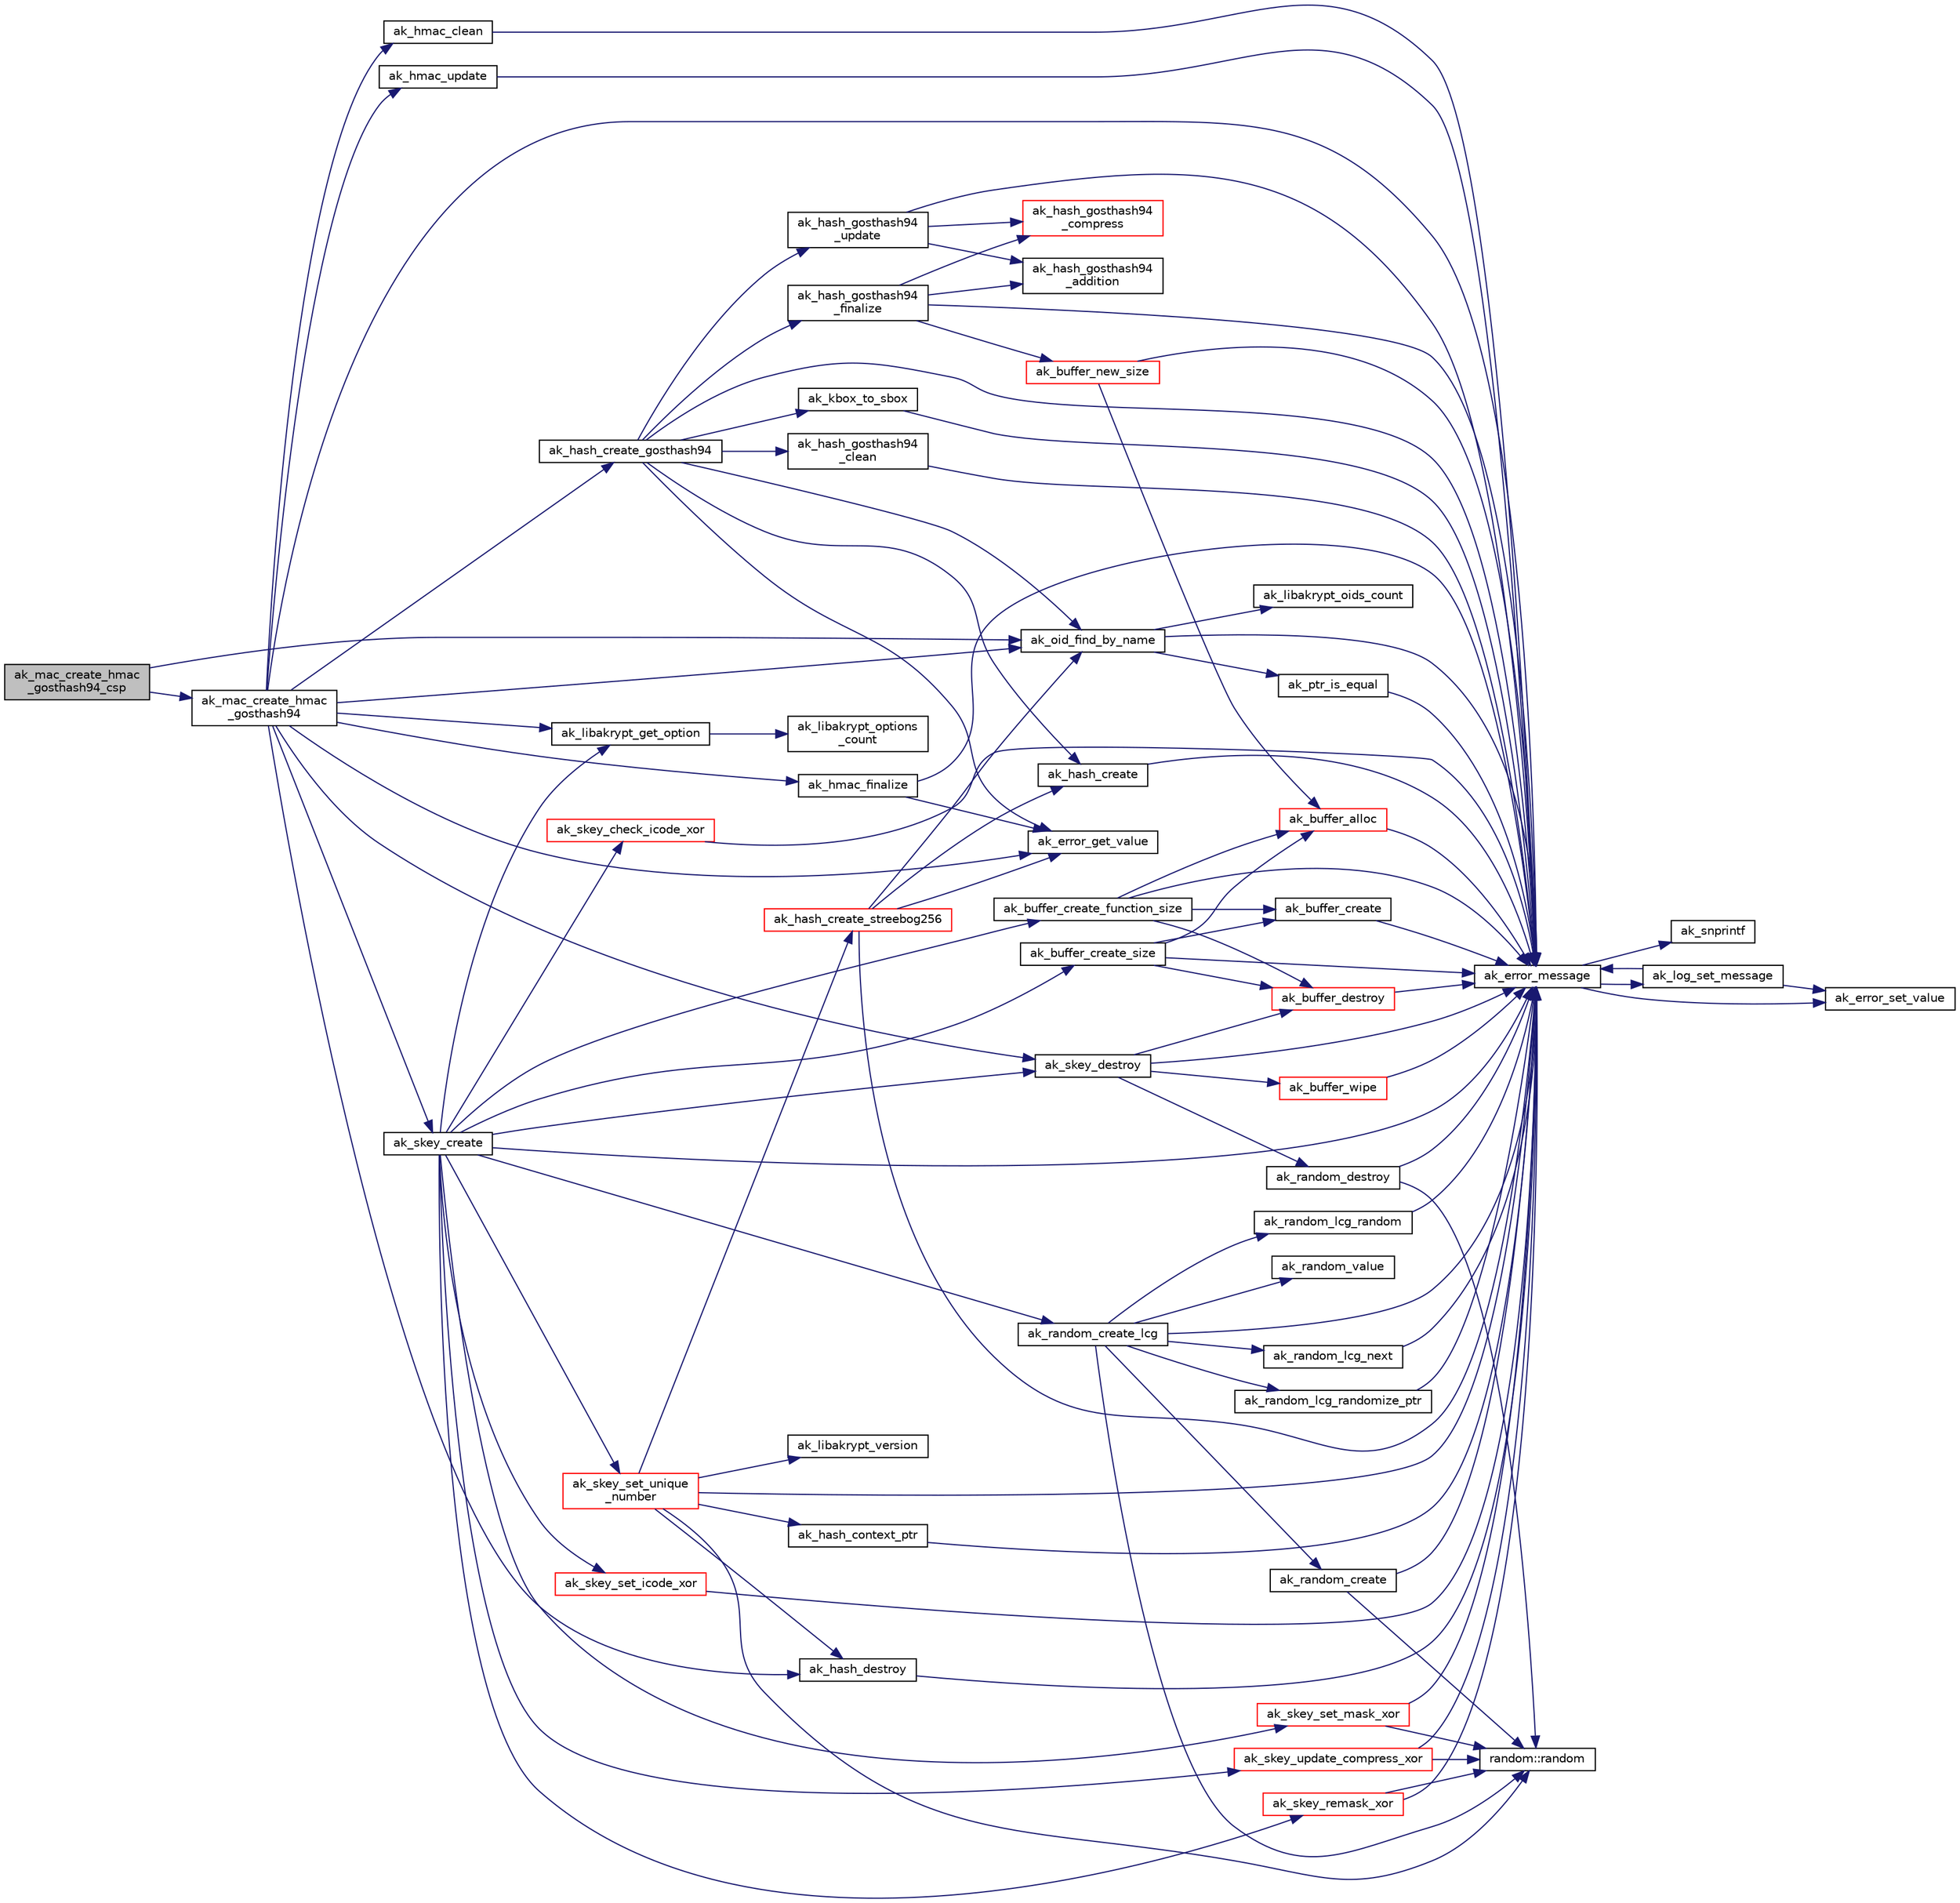 digraph "ak_mac_create_hmac_gosthash94_csp"
{
  edge [fontname="Helvetica",fontsize="10",labelfontname="Helvetica",labelfontsize="10"];
  node [fontname="Helvetica",fontsize="10",shape=record];
  rankdir="LR";
  Node1 [label="ak_mac_create_hmac\l_gosthash94_csp",height=0.2,width=0.4,color="black", fillcolor="grey75", style="filled", fontcolor="black"];
  Node1 -> Node2 [color="midnightblue",fontsize="10",style="solid",fontname="Helvetica"];
  Node2 [label="ak_mac_create_hmac\l_gosthash94",height=0.2,width=0.4,color="black", fillcolor="white", style="filled",URL="$ak__hmac_8c.html#a37c2cd18b63eec26f88edece7a703cd3",tooltip="Инициализация ключа алгоритма выработки имитовставки hmac на основе gosthash94. "];
  Node2 -> Node3 [color="midnightblue",fontsize="10",style="solid",fontname="Helvetica"];
  Node3 [label="ak_hash_create_gosthash94",height=0.2,width=0.4,color="black", fillcolor="white", style="filled",URL="$ak__gosthash_8c.html#a8821cbb8ca829cd670b98c8fe95e2e78",tooltip="Инициализация контекста функции бесключевого хеширования ГОСТ Р 34.11-94. "];
  Node3 -> Node4 [color="midnightblue",fontsize="10",style="solid",fontname="Helvetica"];
  Node4 [label="ak_error_message",height=0.2,width=0.4,color="black", fillcolor="white", style="filled",URL="$ak__log_8c.html#a80a4822cbd184b3cbcc43096126eb52b",tooltip="Вывод сообщений о возникшей в процессе выполнения ошибке. "];
  Node4 -> Node5 [color="midnightblue",fontsize="10",style="solid",fontname="Helvetica"];
  Node5 [label="ak_snprintf",height=0.2,width=0.4,color="black", fillcolor="white", style="filled",URL="$ak__log_8c.html#a129225cc1640b6773cf0a7d629f0dca6",tooltip="Обобщенная реализация функции snprintf для различных компиляторов. "];
  Node4 -> Node6 [color="midnightblue",fontsize="10",style="solid",fontname="Helvetica"];
  Node6 [label="ak_log_set_message",height=0.2,width=0.4,color="black", fillcolor="white", style="filled",URL="$ak__log_8c.html#a25eff854c3f398d72791d04662d0978a",tooltip="Прямой вывод сообщения аудита. "];
  Node6 -> Node7 [color="midnightblue",fontsize="10",style="solid",fontname="Helvetica"];
  Node7 [label="ak_error_set_value",height=0.2,width=0.4,color="black", fillcolor="white", style="filled",URL="$ak__log_8c.html#a700e68d9e88d81489869ba269af25c7b",tooltip="Функция устанавливает значение переменной, хранящей ошибку выполнения программы. "];
  Node6 -> Node4 [color="midnightblue",fontsize="10",style="solid",fontname="Helvetica"];
  Node4 -> Node7 [color="midnightblue",fontsize="10",style="solid",fontname="Helvetica"];
  Node3 -> Node8 [color="midnightblue",fontsize="10",style="solid",fontname="Helvetica"];
  Node8 [label="ak_hash_create",height=0.2,width=0.4,color="black", fillcolor="white", style="filled",URL="$ak__hash_8c.html#a8c7568f76446f2eeb5017fdae910fc35",tooltip="Инициализация контекста функции хеширования. "];
  Node8 -> Node4 [color="midnightblue",fontsize="10",style="solid",fontname="Helvetica"];
  Node3 -> Node9 [color="midnightblue",fontsize="10",style="solid",fontname="Helvetica"];
  Node9 [label="ak_kbox_to_sbox",height=0.2,width=0.4,color="black", fillcolor="white", style="filled",URL="$ak__gosthash_8c.html#a18b97e1e9d7d322429bd50f0b72bc04d",tooltip="Преобразование перестановок. "];
  Node9 -> Node4 [color="midnightblue",fontsize="10",style="solid",fontname="Helvetica"];
  Node3 -> Node10 [color="midnightblue",fontsize="10",style="solid",fontname="Helvetica"];
  Node10 [label="ak_oid_find_by_name",height=0.2,width=0.4,color="black", fillcolor="white", style="filled",URL="$ak__oid_8c.html#a54ed66e94caacfda6aed38210b6b6443",tooltip="Поиск OID его имени. "];
  Node10 -> Node4 [color="midnightblue",fontsize="10",style="solid",fontname="Helvetica"];
  Node10 -> Node11 [color="midnightblue",fontsize="10",style="solid",fontname="Helvetica"];
  Node11 [label="ak_ptr_is_equal",height=0.2,width=0.4,color="black", fillcolor="white", style="filled",URL="$ak__tools_8c.html#aad0f57a8872509185b031a4dca334f98",tooltip="Сравнение двух областей памяти. "];
  Node11 -> Node4 [color="midnightblue",fontsize="10",style="solid",fontname="Helvetica"];
  Node10 -> Node12 [color="midnightblue",fontsize="10",style="solid",fontname="Helvetica"];
  Node12 [label="ak_libakrypt_oids_count",height=0.2,width=0.4,color="black", fillcolor="white", style="filled",URL="$ak__oid_8c.html#a40c98c3dad257cd9a3b3a3ce42eab77c",tooltip="Получение количества доступных OID библиотеки. "];
  Node3 -> Node13 [color="midnightblue",fontsize="10",style="solid",fontname="Helvetica"];
  Node13 [label="ak_error_get_value",height=0.2,width=0.4,color="black", fillcolor="white", style="filled",URL="$ak__log_8c.html#aa0cdd429c558ca0448ce3a8e9529e920",tooltip="Функция возвращает код последней ошибки выполнения программы. "];
  Node3 -> Node14 [color="midnightblue",fontsize="10",style="solid",fontname="Helvetica"];
  Node14 [label="ak_hash_gosthash94\l_clean",height=0.2,width=0.4,color="black", fillcolor="white", style="filled",URL="$ak__gosthash_8c.html#abdc55a1f673fbef26d959e6c04d4227a"];
  Node14 -> Node4 [color="midnightblue",fontsize="10",style="solid",fontname="Helvetica"];
  Node3 -> Node15 [color="midnightblue",fontsize="10",style="solid",fontname="Helvetica"];
  Node15 [label="ak_hash_gosthash94\l_update",height=0.2,width=0.4,color="black", fillcolor="white", style="filled",URL="$ak__gosthash_8c.html#a32782c9fc521e7df993a6c45c97ef601"];
  Node15 -> Node4 [color="midnightblue",fontsize="10",style="solid",fontname="Helvetica"];
  Node15 -> Node16 [color="midnightblue",fontsize="10",style="solid",fontname="Helvetica"];
  Node16 [label="ak_hash_gosthash94\l_addition",height=0.2,width=0.4,color="black", fillcolor="white", style="filled",URL="$ak__gosthash_8c.html#a6d14f9c769d5197c568beaae4314021d"];
  Node15 -> Node17 [color="midnightblue",fontsize="10",style="solid",fontname="Helvetica"];
  Node17 [label="ak_hash_gosthash94\l_compress",height=0.2,width=0.4,color="red", fillcolor="white", style="filled",URL="$ak__gosthash_8c.html#a4885f1ad03b9b6239da591e8895460d8"];
  Node3 -> Node18 [color="midnightblue",fontsize="10",style="solid",fontname="Helvetica"];
  Node18 [label="ak_hash_gosthash94\l_finalize",height=0.2,width=0.4,color="black", fillcolor="white", style="filled",URL="$ak__gosthash_8c.html#a391bf02647ac2dbb7e6ca7ea0e1a8946"];
  Node18 -> Node4 [color="midnightblue",fontsize="10",style="solid",fontname="Helvetica"];
  Node18 -> Node16 [color="midnightblue",fontsize="10",style="solid",fontname="Helvetica"];
  Node18 -> Node17 [color="midnightblue",fontsize="10",style="solid",fontname="Helvetica"];
  Node18 -> Node19 [color="midnightblue",fontsize="10",style="solid",fontname="Helvetica"];
  Node19 [label="ak_buffer_new_size",height=0.2,width=0.4,color="red", fillcolor="white", style="filled",URL="$ak__buffer_8c.html#a8bae1683972ab208217ec3e9abb78200",tooltip="Создание буффера заданного размера. "];
  Node19 -> Node4 [color="midnightblue",fontsize="10",style="solid",fontname="Helvetica"];
  Node19 -> Node20 [color="midnightblue",fontsize="10",style="solid",fontname="Helvetica"];
  Node20 [label="ak_buffer_alloc",height=0.2,width=0.4,color="red", fillcolor="white", style="filled",URL="$ak__buffer_8c.html#a5e401c353e45f805c19ac520d9fcdae7",tooltip="Функция выделяет память под данные, хранимые в буффере. "];
  Node20 -> Node4 [color="midnightblue",fontsize="10",style="solid",fontname="Helvetica"];
  Node2 -> Node4 [color="midnightblue",fontsize="10",style="solid",fontname="Helvetica"];
  Node2 -> Node21 [color="midnightblue",fontsize="10",style="solid",fontname="Helvetica"];
  Node21 [label="ak_skey_create",height=0.2,width=0.4,color="black", fillcolor="white", style="filled",URL="$ak__skey_8c.html#a479a01ca31a364a0afb99fcea7ef240f",tooltip="Инициализация структуры секретного ключа. "];
  Node21 -> Node4 [color="midnightblue",fontsize="10",style="solid",fontname="Helvetica"];
  Node21 -> Node22 [color="midnightblue",fontsize="10",style="solid",fontname="Helvetica"];
  Node22 [label="ak_buffer_create_function_size",height=0.2,width=0.4,color="black", fillcolor="white", style="filled",URL="$ak__buffer_8c.html#a16fa2cbd787914ca316618586aa041fe",tooltip="Инициализация буффера с заданными обработчиками выделения и освобождения памяти. "];
  Node22 -> Node23 [color="midnightblue",fontsize="10",style="solid",fontname="Helvetica"];
  Node23 [label="ak_buffer_create",height=0.2,width=0.4,color="black", fillcolor="white", style="filled",URL="$ak__buffer_8c.html#a03c2366ad917d99ec79b402c8088e19f",tooltip="Инициализация буффера. "];
  Node23 -> Node4 [color="midnightblue",fontsize="10",style="solid",fontname="Helvetica"];
  Node22 -> Node4 [color="midnightblue",fontsize="10",style="solid",fontname="Helvetica"];
  Node22 -> Node20 [color="midnightblue",fontsize="10",style="solid",fontname="Helvetica"];
  Node22 -> Node24 [color="midnightblue",fontsize="10",style="solid",fontname="Helvetica"];
  Node24 [label="ak_buffer_destroy",height=0.2,width=0.4,color="red", fillcolor="white", style="filled",URL="$ak__buffer_8c.html#a25ac100ac189695aeafbf8f81db91bf7",tooltip="Уничтожение данных, хранящиеся в полях структуры struct buffer. "];
  Node24 -> Node4 [color="midnightblue",fontsize="10",style="solid",fontname="Helvetica"];
  Node21 -> Node25 [color="midnightblue",fontsize="10",style="solid",fontname="Helvetica"];
  Node25 [label="ak_skey_destroy",height=0.2,width=0.4,color="black", fillcolor="white", style="filled",URL="$ak__skey_8c.html#adde06281c64694f8a92b5399f9fe116a",tooltip="Очистка структуры секретного ключа. "];
  Node25 -> Node4 [color="midnightblue",fontsize="10",style="solid",fontname="Helvetica"];
  Node25 -> Node26 [color="midnightblue",fontsize="10",style="solid",fontname="Helvetica"];
  Node26 [label="ak_buffer_wipe",height=0.2,width=0.4,color="red", fillcolor="white", style="filled",URL="$ak__buffer_8c.html#afbe9aa168275d43dfedce2de4d2242b7",tooltip="Зачистка данных, хранящихся в буффере. "];
  Node26 -> Node4 [color="midnightblue",fontsize="10",style="solid",fontname="Helvetica"];
  Node25 -> Node24 [color="midnightblue",fontsize="10",style="solid",fontname="Helvetica"];
  Node25 -> Node27 [color="midnightblue",fontsize="10",style="solid",fontname="Helvetica"];
  Node27 [label="ak_random_destroy",height=0.2,width=0.4,color="black", fillcolor="white", style="filled",URL="$ak__random_8c.html#a6a4676e2f5acb44c1023dc640f271448",tooltip="Уничтожение данных, хранящихся в полях структуры struct random. "];
  Node27 -> Node4 [color="midnightblue",fontsize="10",style="solid",fontname="Helvetica"];
  Node27 -> Node28 [color="midnightblue",fontsize="10",style="solid",fontname="Helvetica"];
  Node28 [label="random::random",height=0.2,width=0.4,color="black", fillcolor="white", style="filled",URL="$structrandom.html#a34c4359c2f54cc37cdf9ad5acecf115f",tooltip="указатель на функцию выработки последователности псевдо-случайных байт "];
  Node21 -> Node29 [color="midnightblue",fontsize="10",style="solid",fontname="Helvetica"];
  Node29 [label="ak_buffer_create_size",height=0.2,width=0.4,color="black", fillcolor="white", style="filled",URL="$ak__buffer_8c.html#aa3ef6502e15e0d51bf6d35808747b802",tooltip="Инициализация буффера и выделение памяти фиксированной длины. "];
  Node29 -> Node23 [color="midnightblue",fontsize="10",style="solid",fontname="Helvetica"];
  Node29 -> Node4 [color="midnightblue",fontsize="10",style="solid",fontname="Helvetica"];
  Node29 -> Node20 [color="midnightblue",fontsize="10",style="solid",fontname="Helvetica"];
  Node29 -> Node24 [color="midnightblue",fontsize="10",style="solid",fontname="Helvetica"];
  Node21 -> Node30 [color="midnightblue",fontsize="10",style="solid",fontname="Helvetica"];
  Node30 [label="ak_random_create_lcg",height=0.2,width=0.4,color="black", fillcolor="white", style="filled",URL="$ak__random_8c.html#a7591cdc413cb73da8b1eb463aebc2530",tooltip="Создание линейного конгруэнтного генератора псевдо-случайных чисел. "];
  Node30 -> Node31 [color="midnightblue",fontsize="10",style="solid",fontname="Helvetica"];
  Node31 [label="ak_random_value",height=0.2,width=0.4,color="black", fillcolor="white", style="filled",URL="$ak__random_8c.html#a6ad52435c50125b974f4535968d8d41b",tooltip="Функция генерации случайного 64-х битного целого числа. "];
  Node30 -> Node32 [color="midnightblue",fontsize="10",style="solid",fontname="Helvetica"];
  Node32 [label="ak_random_create",height=0.2,width=0.4,color="black", fillcolor="white", style="filled",URL="$ak__random_8c.html#a3b122dc28795ec890ad9442726de8e70",tooltip="Инициализация генератора псевдо-случайных чисел. "];
  Node32 -> Node4 [color="midnightblue",fontsize="10",style="solid",fontname="Helvetica"];
  Node32 -> Node28 [color="midnightblue",fontsize="10",style="solid",fontname="Helvetica"];
  Node30 -> Node4 [color="midnightblue",fontsize="10",style="solid",fontname="Helvetica"];
  Node30 -> Node33 [color="midnightblue",fontsize="10",style="solid",fontname="Helvetica"];
  Node33 [label="ak_random_lcg_next",height=0.2,width=0.4,color="black", fillcolor="white", style="filled",URL="$ak__random_8c.html#aa504b6be7da72486ebd32dbce90060cf"];
  Node33 -> Node4 [color="midnightblue",fontsize="10",style="solid",fontname="Helvetica"];
  Node30 -> Node34 [color="midnightblue",fontsize="10",style="solid",fontname="Helvetica"];
  Node34 [label="ak_random_lcg_randomize_ptr",height=0.2,width=0.4,color="black", fillcolor="white", style="filled",URL="$ak__random_8c.html#adfb9be9a2ce6710bb7cf8884fc5ba8a2"];
  Node34 -> Node4 [color="midnightblue",fontsize="10",style="solid",fontname="Helvetica"];
  Node30 -> Node28 [color="midnightblue",fontsize="10",style="solid",fontname="Helvetica"];
  Node30 -> Node35 [color="midnightblue",fontsize="10",style="solid",fontname="Helvetica"];
  Node35 [label="ak_random_lcg_random",height=0.2,width=0.4,color="black", fillcolor="white", style="filled",URL="$ak__random_8c.html#a4e608ef967a86ed167367e2120afcc38"];
  Node35 -> Node4 [color="midnightblue",fontsize="10",style="solid",fontname="Helvetica"];
  Node21 -> Node36 [color="midnightblue",fontsize="10",style="solid",fontname="Helvetica"];
  Node36 [label="ak_libakrypt_get_option",height=0.2,width=0.4,color="black", fillcolor="white", style="filled",URL="$ak__libakrypt_8c.html#a784731c52e26697d5d5fe179f0fb1969",tooltip="Функция возвращает значение опции с заданным именем. "];
  Node36 -> Node37 [color="midnightblue",fontsize="10",style="solid",fontname="Helvetica"];
  Node37 [label="ak_libakrypt_options\l_count",height=0.2,width=0.4,color="black", fillcolor="white", style="filled",URL="$ak__libakrypt_8c.html#a2a9bc8b5608f12451a25dd8a7d278b01",tooltip="Функция возвращает общее количество опций библиотеки. "];
  Node21 -> Node38 [color="midnightblue",fontsize="10",style="solid",fontname="Helvetica"];
  Node38 [label="ak_skey_set_unique\l_number",height=0.2,width=0.4,color="red", fillcolor="white", style="filled",URL="$ak__skey_8c.html#a2313614dd5e9f00c5bcf074a01bc8c34",tooltip="Присвоение секретному ключу уникального номера. "];
  Node38 -> Node39 [color="midnightblue",fontsize="10",style="solid",fontname="Helvetica"];
  Node39 [label="ak_libakrypt_version",height=0.2,width=0.4,color="black", fillcolor="white", style="filled",URL="$ak__libakrypt_8c.html#a0ce90778c322e399f75108712a9d4cc3",tooltip="Функция возвращает константный указатель NULL-строку с текущей версией библиотеки. "];
  Node38 -> Node4 [color="midnightblue",fontsize="10",style="solid",fontname="Helvetica"];
  Node38 -> Node40 [color="midnightblue",fontsize="10",style="solid",fontname="Helvetica"];
  Node40 [label="ak_hash_create_streebog256",height=0.2,width=0.4,color="red", fillcolor="white", style="filled",URL="$ak__hash_8h.html#a4577946909e39956e2d41fcc408a53b5",tooltip="Инициализация контекста функции бесключевого хеширования ГОСТ Р 34.11-2012 (Стрибог256). "];
  Node40 -> Node4 [color="midnightblue",fontsize="10",style="solid",fontname="Helvetica"];
  Node40 -> Node8 [color="midnightblue",fontsize="10",style="solid",fontname="Helvetica"];
  Node40 -> Node10 [color="midnightblue",fontsize="10",style="solid",fontname="Helvetica"];
  Node40 -> Node13 [color="midnightblue",fontsize="10",style="solid",fontname="Helvetica"];
  Node38 -> Node28 [color="midnightblue",fontsize="10",style="solid",fontname="Helvetica"];
  Node38 -> Node41 [color="midnightblue",fontsize="10",style="solid",fontname="Helvetica"];
  Node41 [label="ak_hash_context_ptr",height=0.2,width=0.4,color="black", fillcolor="white", style="filled",URL="$ak__hash_8c.html#ac75d2cff768ede84507e4e809f0b6cf7",tooltip="Хеширование заданной области памяти. "];
  Node41 -> Node4 [color="midnightblue",fontsize="10",style="solid",fontname="Helvetica"];
  Node38 -> Node42 [color="midnightblue",fontsize="10",style="solid",fontname="Helvetica"];
  Node42 [label="ak_hash_destroy",height=0.2,width=0.4,color="black", fillcolor="white", style="filled",URL="$ak__hash_8c.html#aea4a84bb72d71f441657796db70a0d99",tooltip="Уничтожение контекста функции хеширования. "];
  Node42 -> Node4 [color="midnightblue",fontsize="10",style="solid",fontname="Helvetica"];
  Node21 -> Node43 [color="midnightblue",fontsize="10",style="solid",fontname="Helvetica"];
  Node43 [label="ak_skey_set_mask_xor",height=0.2,width=0.4,color="red", fillcolor="white", style="filled",URL="$ak__skey_8c.html#ab09d80638b30ab1252602a8fddfdd3a7",tooltip="Наложение в пространстве векторов  аддитивной маски на ключ. "];
  Node43 -> Node4 [color="midnightblue",fontsize="10",style="solid",fontname="Helvetica"];
  Node43 -> Node28 [color="midnightblue",fontsize="10",style="solid",fontname="Helvetica"];
  Node21 -> Node44 [color="midnightblue",fontsize="10",style="solid",fontname="Helvetica"];
  Node44 [label="ak_skey_remask_xor",height=0.2,width=0.4,color="red", fillcolor="white", style="filled",URL="$ak__skey_8c.html#a156bec2f747d614ea589fe35beb25bf3",tooltip="Смена в пространстве векторов  значения аддитивной маски ключа. "];
  Node44 -> Node4 [color="midnightblue",fontsize="10",style="solid",fontname="Helvetica"];
  Node44 -> Node28 [color="midnightblue",fontsize="10",style="solid",fontname="Helvetica"];
  Node21 -> Node45 [color="midnightblue",fontsize="10",style="solid",fontname="Helvetica"];
  Node45 [label="ak_skey_set_icode_xor",height=0.2,width=0.4,color="red", fillcolor="white", style="filled",URL="$ak__skey_8c.html#acae0b81cb6e089b7dca9d762b4ae6390",tooltip="Вычисление значения контрольной суммы ключа. "];
  Node45 -> Node4 [color="midnightblue",fontsize="10",style="solid",fontname="Helvetica"];
  Node21 -> Node46 [color="midnightblue",fontsize="10",style="solid",fontname="Helvetica"];
  Node46 [label="ak_skey_check_icode_xor",height=0.2,width=0.4,color="red", fillcolor="white", style="filled",URL="$ak__skey_8c.html#a13461561c5c1be629308ea722ac9b81d",tooltip="Проверка значения контрольной суммы ключа. "];
  Node46 -> Node4 [color="midnightblue",fontsize="10",style="solid",fontname="Helvetica"];
  Node21 -> Node47 [color="midnightblue",fontsize="10",style="solid",fontname="Helvetica"];
  Node47 [label="ak_skey_update_compress_xor",height=0.2,width=0.4,color="red", fillcolor="white", style="filled",URL="$ak__skey_8c.html#a3cd3ba13a0910ed055d76e917a9ac022",tooltip="Получение хешированного значения от ключа. "];
  Node47 -> Node4 [color="midnightblue",fontsize="10",style="solid",fontname="Helvetica"];
  Node47 -> Node28 [color="midnightblue",fontsize="10",style="solid",fontname="Helvetica"];
  Node2 -> Node42 [color="midnightblue",fontsize="10",style="solid",fontname="Helvetica"];
  Node2 -> Node10 [color="midnightblue",fontsize="10",style="solid",fontname="Helvetica"];
  Node2 -> Node13 [color="midnightblue",fontsize="10",style="solid",fontname="Helvetica"];
  Node2 -> Node25 [color="midnightblue",fontsize="10",style="solid",fontname="Helvetica"];
  Node2 -> Node36 [color="midnightblue",fontsize="10",style="solid",fontname="Helvetica"];
  Node2 -> Node48 [color="midnightblue",fontsize="10",style="solid",fontname="Helvetica"];
  Node48 [label="ak_hmac_clean",height=0.2,width=0.4,color="black", fillcolor="white", style="filled",URL="$ak__hmac_8c.html#a791d6e2965d11f5d5b204bffdcb8c546",tooltip="Функция очищает контекст секретного ключа алгоритма выработки имитовставки hmac, а также проверяет ре..."];
  Node48 -> Node4 [color="midnightblue",fontsize="10",style="solid",fontname="Helvetica"];
  Node2 -> Node49 [color="midnightblue",fontsize="10",style="solid",fontname="Helvetica"];
  Node49 [label="ak_hmac_update",height=0.2,width=0.4,color="black", fillcolor="white", style="filled",URL="$ak__hmac_8c.html#a43eb1f820da4cec5fe626f66eadc7493",tooltip="Функция обновляет текущее состояние контекста алгоритма выработки имитовставки hmac. "];
  Node49 -> Node4 [color="midnightblue",fontsize="10",style="solid",fontname="Helvetica"];
  Node2 -> Node50 [color="midnightblue",fontsize="10",style="solid",fontname="Helvetica"];
  Node50 [label="ak_hmac_finalize",height=0.2,width=0.4,color="black", fillcolor="white", style="filled",URL="$ak__hmac_8c.html#a1a89e6f784f9b80d3ee501218e87c20d",tooltip="Функция завершает вычисление алгоритма выработки имитовставки hmac. "];
  Node50 -> Node4 [color="midnightblue",fontsize="10",style="solid",fontname="Helvetica"];
  Node50 -> Node13 [color="midnightblue",fontsize="10",style="solid",fontname="Helvetica"];
  Node1 -> Node10 [color="midnightblue",fontsize="10",style="solid",fontname="Helvetica"];
}
